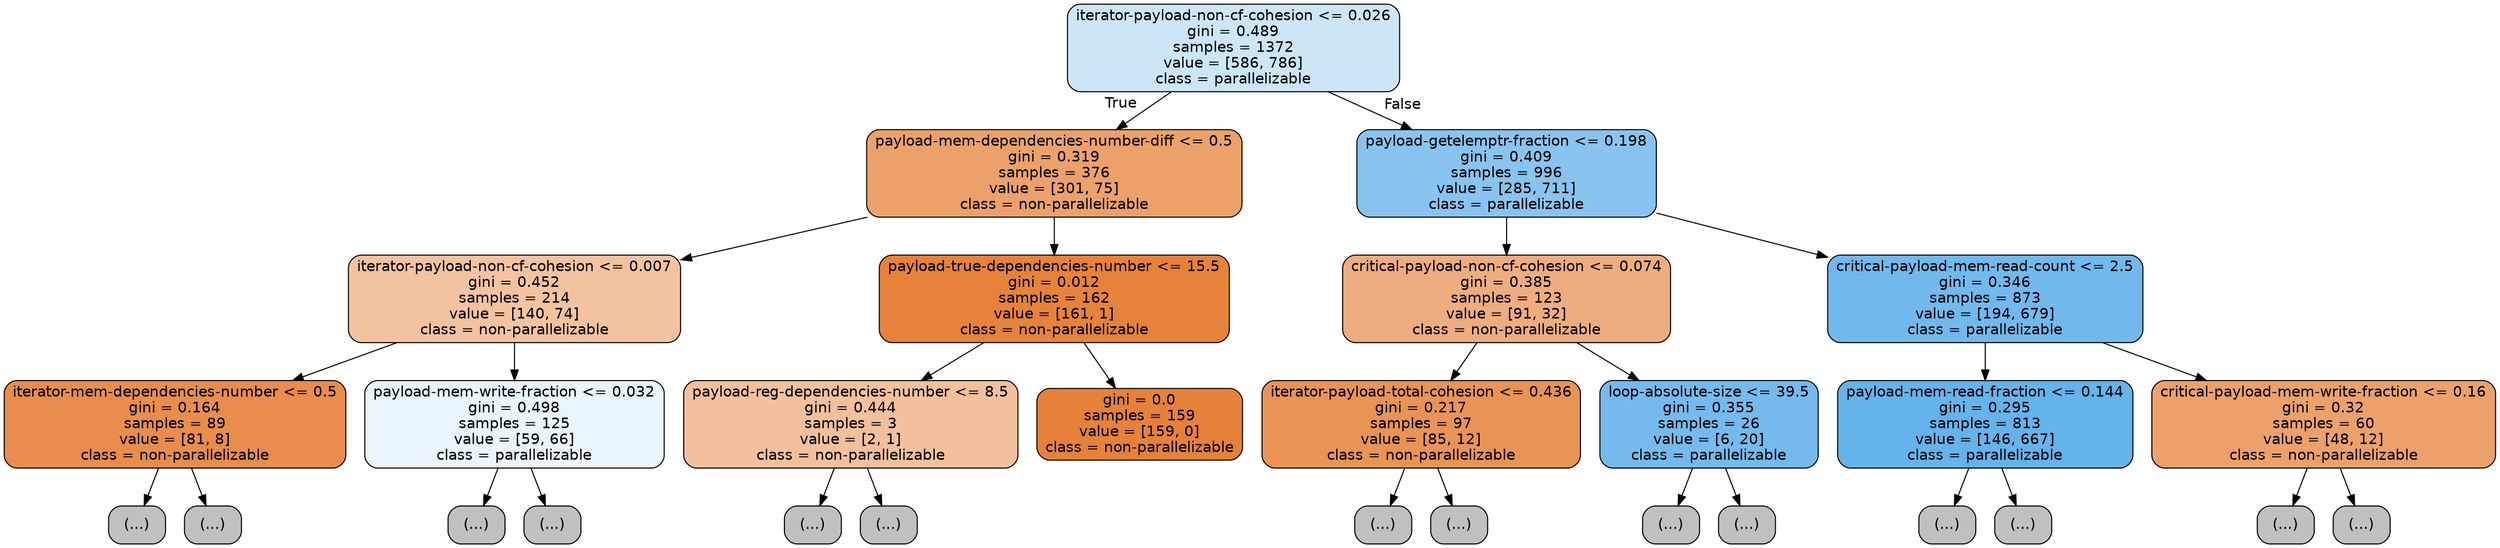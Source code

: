 digraph Tree {
node [shape=box, style="filled, rounded", color="black", fontname=helvetica] ;
edge [fontname=helvetica] ;
0 [label="iterator-payload-non-cf-cohesion <= 0.026\ngini = 0.489\nsamples = 1372\nvalue = [586, 786]\nclass = parallelizable", fillcolor="#399de541"] ;
1 [label="payload-mem-dependencies-number-diff <= 0.5\ngini = 0.319\nsamples = 376\nvalue = [301, 75]\nclass = non-parallelizable", fillcolor="#e58139bf"] ;
0 -> 1 [labeldistance=2.5, labelangle=45, headlabel="True"] ;
2 [label="iterator-payload-non-cf-cohesion <= 0.007\ngini = 0.452\nsamples = 214\nvalue = [140, 74]\nclass = non-parallelizable", fillcolor="#e5813978"] ;
1 -> 2 ;
3 [label="iterator-mem-dependencies-number <= 0.5\ngini = 0.164\nsamples = 89\nvalue = [81, 8]\nclass = non-parallelizable", fillcolor="#e58139e6"] ;
2 -> 3 ;
4 [label="(...)", fillcolor="#C0C0C0"] ;
3 -> 4 ;
7 [label="(...)", fillcolor="#C0C0C0"] ;
3 -> 7 ;
18 [label="payload-mem-write-fraction <= 0.032\ngini = 0.498\nsamples = 125\nvalue = [59, 66]\nclass = parallelizable", fillcolor="#399de51b"] ;
2 -> 18 ;
19 [label="(...)", fillcolor="#C0C0C0"] ;
18 -> 19 ;
28 [label="(...)", fillcolor="#C0C0C0"] ;
18 -> 28 ;
41 [label="payload-true-dependencies-number <= 15.5\ngini = 0.012\nsamples = 162\nvalue = [161, 1]\nclass = non-parallelizable", fillcolor="#e58139fd"] ;
1 -> 41 ;
42 [label="payload-reg-dependencies-number <= 8.5\ngini = 0.444\nsamples = 3\nvalue = [2, 1]\nclass = non-parallelizable", fillcolor="#e581397f"] ;
41 -> 42 ;
43 [label="(...)", fillcolor="#C0C0C0"] ;
42 -> 43 ;
44 [label="(...)", fillcolor="#C0C0C0"] ;
42 -> 44 ;
45 [label="gini = 0.0\nsamples = 159\nvalue = [159, 0]\nclass = non-parallelizable", fillcolor="#e58139ff"] ;
41 -> 45 ;
46 [label="payload-getelemptr-fraction <= 0.198\ngini = 0.409\nsamples = 996\nvalue = [285, 711]\nclass = parallelizable", fillcolor="#399de599"] ;
0 -> 46 [labeldistance=2.5, labelangle=-45, headlabel="False"] ;
47 [label="critical-payload-non-cf-cohesion <= 0.074\ngini = 0.385\nsamples = 123\nvalue = [91, 32]\nclass = non-parallelizable", fillcolor="#e58139a5"] ;
46 -> 47 ;
48 [label="iterator-payload-total-cohesion <= 0.436\ngini = 0.217\nsamples = 97\nvalue = [85, 12]\nclass = non-parallelizable", fillcolor="#e58139db"] ;
47 -> 48 ;
49 [label="(...)", fillcolor="#C0C0C0"] ;
48 -> 49 ;
66 [label="(...)", fillcolor="#C0C0C0"] ;
48 -> 66 ;
71 [label="loop-absolute-size <= 39.5\ngini = 0.355\nsamples = 26\nvalue = [6, 20]\nclass = parallelizable", fillcolor="#399de5b3"] ;
47 -> 71 ;
72 [label="(...)", fillcolor="#C0C0C0"] ;
71 -> 72 ;
75 [label="(...)", fillcolor="#C0C0C0"] ;
71 -> 75 ;
76 [label="critical-payload-mem-read-count <= 2.5\ngini = 0.346\nsamples = 873\nvalue = [194, 679]\nclass = parallelizable", fillcolor="#399de5b6"] ;
46 -> 76 ;
77 [label="payload-mem-read-fraction <= 0.144\ngini = 0.295\nsamples = 813\nvalue = [146, 667]\nclass = parallelizable", fillcolor="#399de5c7"] ;
76 -> 77 ;
78 [label="(...)", fillcolor="#C0C0C0"] ;
77 -> 78 ;
193 [label="(...)", fillcolor="#C0C0C0"] ;
77 -> 193 ;
228 [label="critical-payload-mem-write-fraction <= 0.16\ngini = 0.32\nsamples = 60\nvalue = [48, 12]\nclass = non-parallelizable", fillcolor="#e58139bf"] ;
76 -> 228 ;
229 [label="(...)", fillcolor="#C0C0C0"] ;
228 -> 229 ;
238 [label="(...)", fillcolor="#C0C0C0"] ;
228 -> 238 ;
}